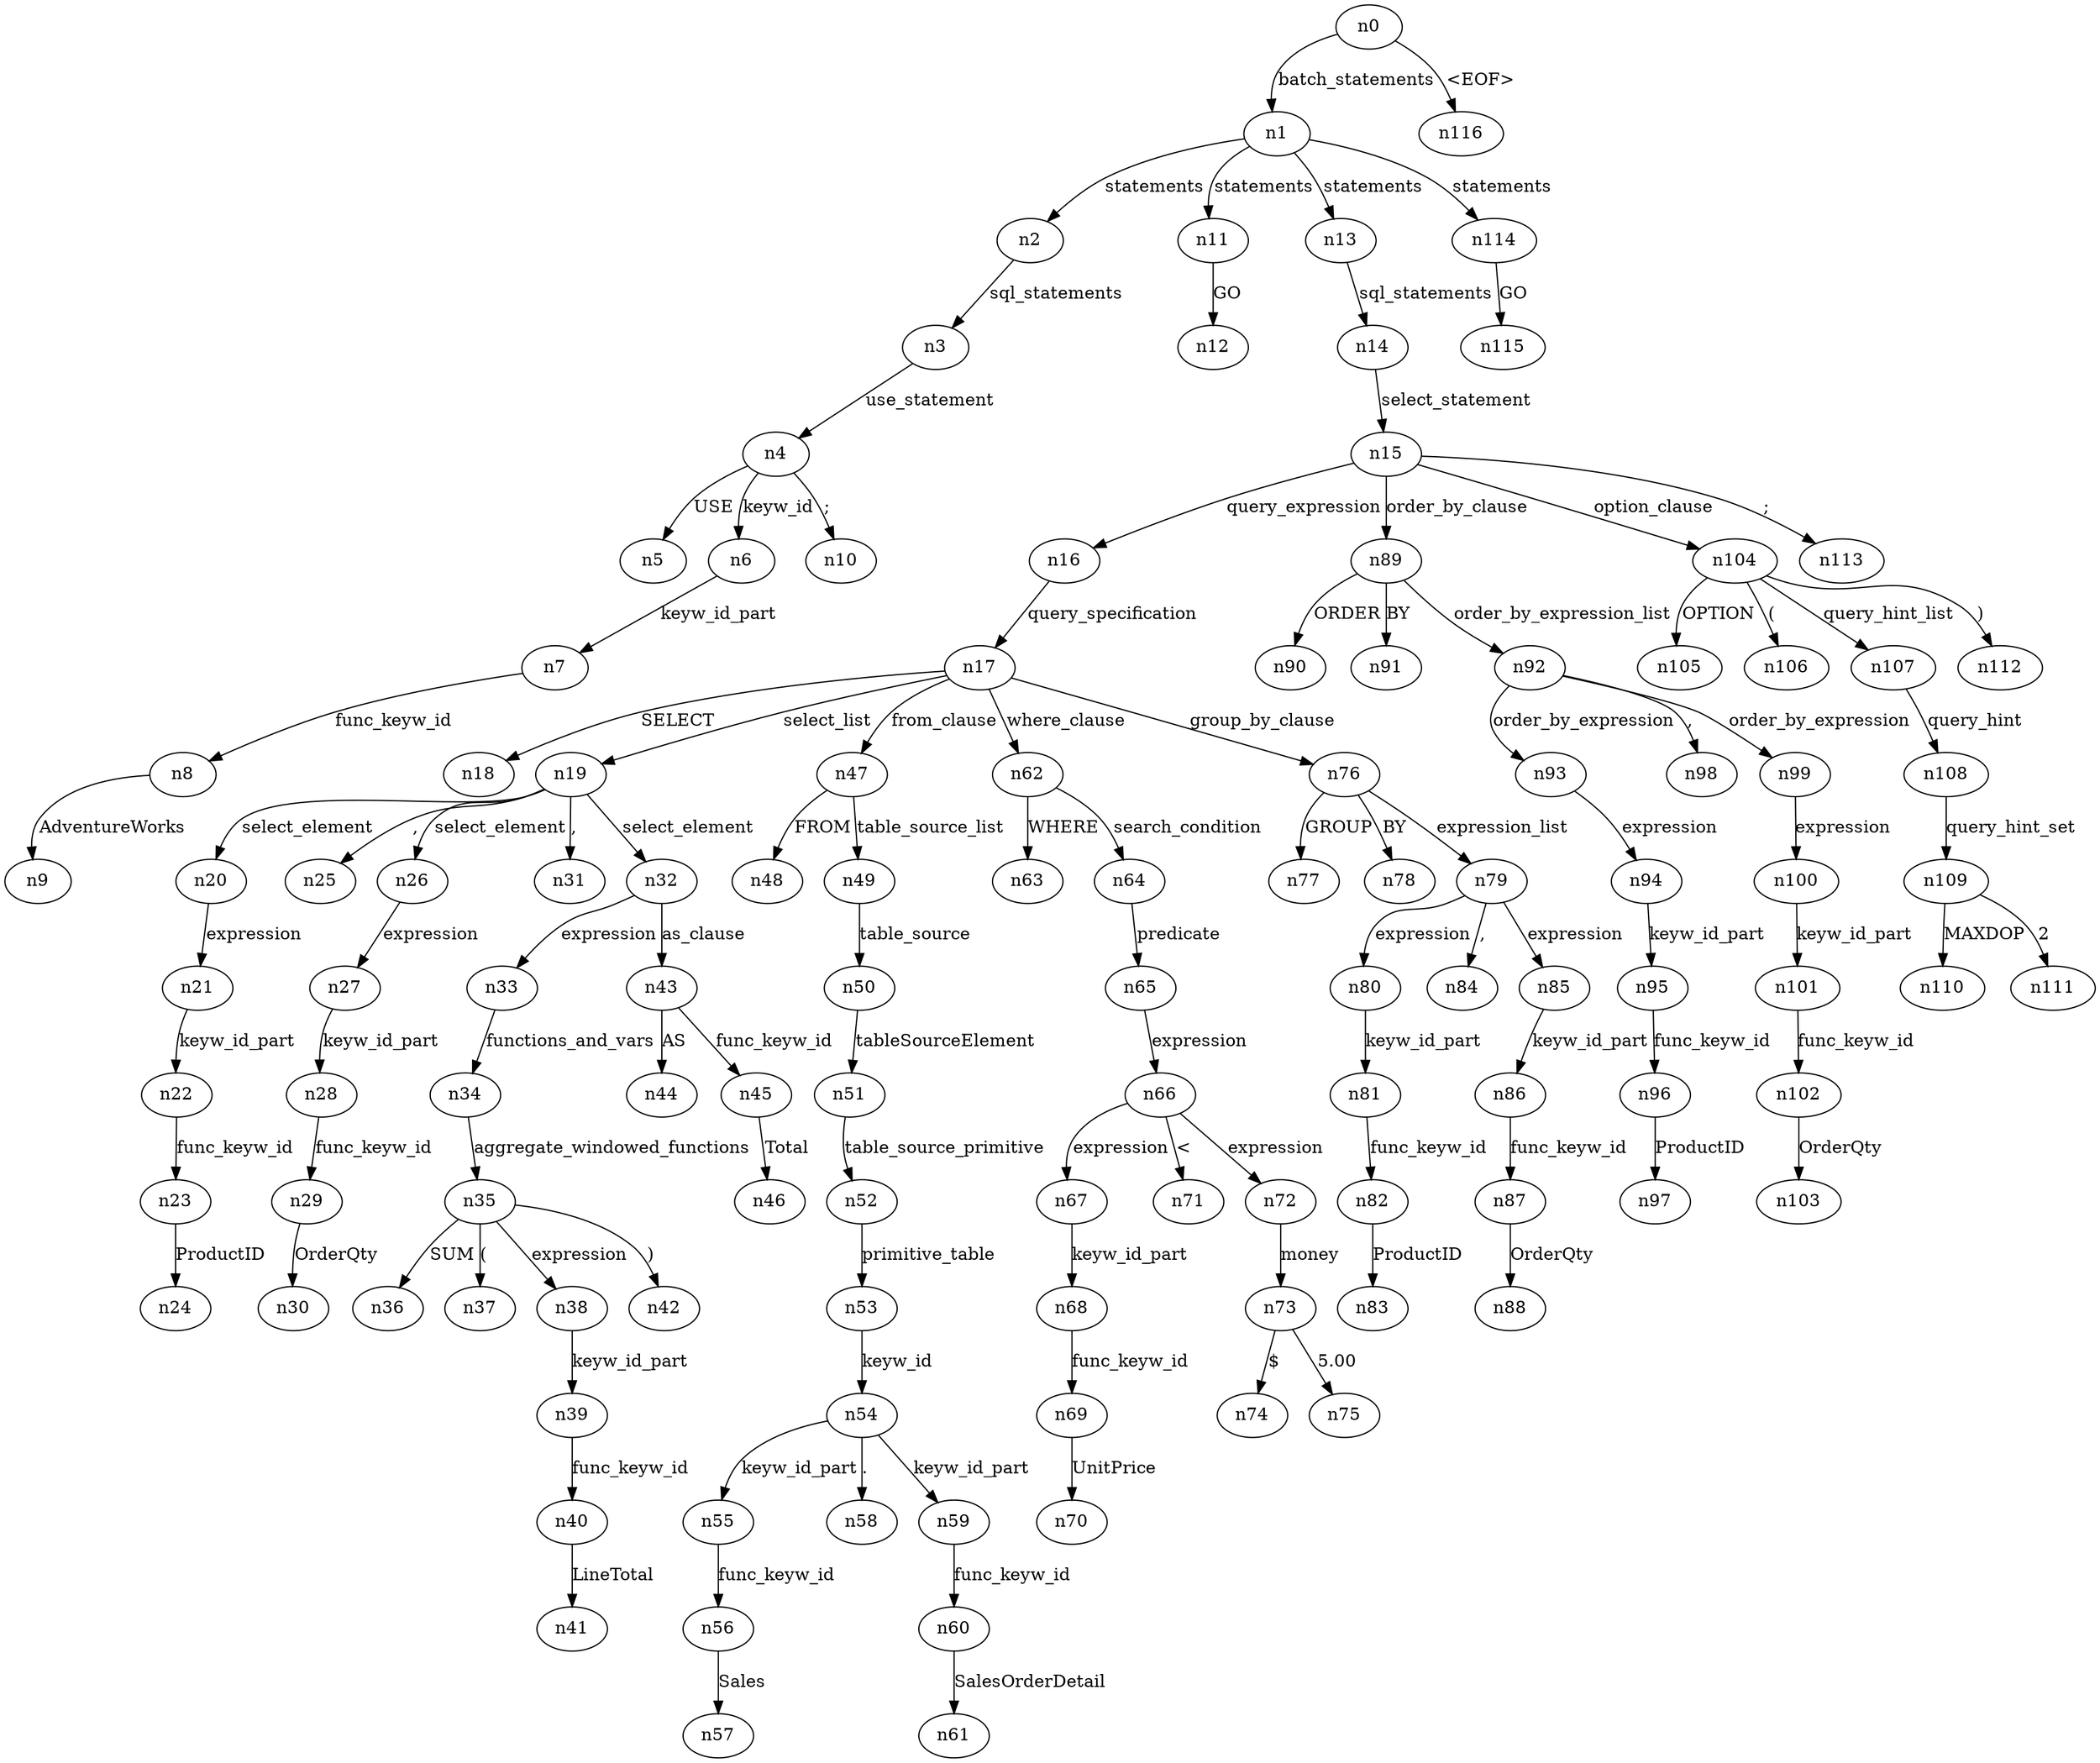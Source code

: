 digraph ParseTree {
  n0 -> n1 [label="batch_statements"];
  n1 -> n2 [label="statements"];
  n2 -> n3 [label="sql_statements"];
  n3 -> n4 [label="use_statement"];
  n4 -> n5 [label="USE"];
  n4 -> n6 [label="keyw_id"];
  n6 -> n7 [label="keyw_id_part"];
  n7 -> n8 [label="func_keyw_id"];
  n8 -> n9 [label="AdventureWorks"];
  n4 -> n10 [label=";"];
  n1 -> n11 [label="statements"];
  n11 -> n12 [label="GO"];
  n1 -> n13 [label="statements"];
  n13 -> n14 [label="sql_statements"];
  n14 -> n15 [label="select_statement"];
  n15 -> n16 [label="query_expression"];
  n16 -> n17 [label="query_specification"];
  n17 -> n18 [label="SELECT"];
  n17 -> n19 [label="select_list"];
  n19 -> n20 [label="select_element"];
  n20 -> n21 [label="expression"];
  n21 -> n22 [label="keyw_id_part"];
  n22 -> n23 [label="func_keyw_id"];
  n23 -> n24 [label="ProductID"];
  n19 -> n25 [label=","];
  n19 -> n26 [label="select_element"];
  n26 -> n27 [label="expression"];
  n27 -> n28 [label="keyw_id_part"];
  n28 -> n29 [label="func_keyw_id"];
  n29 -> n30 [label="OrderQty"];
  n19 -> n31 [label=","];
  n19 -> n32 [label="select_element"];
  n32 -> n33 [label="expression"];
  n33 -> n34 [label="functions_and_vars"];
  n34 -> n35 [label="aggregate_windowed_functions"];
  n35 -> n36 [label="SUM"];
  n35 -> n37 [label="("];
  n35 -> n38 [label="expression"];
  n38 -> n39 [label="keyw_id_part"];
  n39 -> n40 [label="func_keyw_id"];
  n40 -> n41 [label="LineTotal"];
  n35 -> n42 [label=")"];
  n32 -> n43 [label="as_clause"];
  n43 -> n44 [label="AS"];
  n43 -> n45 [label="func_keyw_id"];
  n45 -> n46 [label="Total"];
  n17 -> n47 [label="from_clause"];
  n47 -> n48 [label="FROM"];
  n47 -> n49 [label="table_source_list"];
  n49 -> n50 [label="table_source"];
  n50 -> n51 [label="tableSourceElement"];
  n51 -> n52 [label="table_source_primitive"];
  n52 -> n53 [label="primitive_table"];
  n53 -> n54 [label="keyw_id"];
  n54 -> n55 [label="keyw_id_part"];
  n55 -> n56 [label="func_keyw_id"];
  n56 -> n57 [label="Sales"];
  n54 -> n58 [label="."];
  n54 -> n59 [label="keyw_id_part"];
  n59 -> n60 [label="func_keyw_id"];
  n60 -> n61 [label="SalesOrderDetail"];
  n17 -> n62 [label="where_clause"];
  n62 -> n63 [label="WHERE"];
  n62 -> n64 [label="search_condition"];
  n64 -> n65 [label="predicate"];
  n65 -> n66 [label="expression"];
  n66 -> n67 [label="expression"];
  n67 -> n68 [label="keyw_id_part"];
  n68 -> n69 [label="func_keyw_id"];
  n69 -> n70 [label="UnitPrice"];
  n66 -> n71 [label="<"];
  n66 -> n72 [label="expression"];
  n72 -> n73 [label="money"];
  n73 -> n74 [label="$"];
  n73 -> n75 [label="5.00"];
  n17 -> n76 [label="group_by_clause"];
  n76 -> n77 [label="GROUP"];
  n76 -> n78 [label="BY"];
  n76 -> n79 [label="expression_list"];
  n79 -> n80 [label="expression"];
  n80 -> n81 [label="keyw_id_part"];
  n81 -> n82 [label="func_keyw_id"];
  n82 -> n83 [label="ProductID"];
  n79 -> n84 [label=","];
  n79 -> n85 [label="expression"];
  n85 -> n86 [label="keyw_id_part"];
  n86 -> n87 [label="func_keyw_id"];
  n87 -> n88 [label="OrderQty"];
  n15 -> n89 [label="order_by_clause"];
  n89 -> n90 [label="ORDER"];
  n89 -> n91 [label="BY"];
  n89 -> n92 [label="order_by_expression_list"];
  n92 -> n93 [label="order_by_expression"];
  n93 -> n94 [label="expression"];
  n94 -> n95 [label="keyw_id_part"];
  n95 -> n96 [label="func_keyw_id"];
  n96 -> n97 [label="ProductID"];
  n92 -> n98 [label=","];
  n92 -> n99 [label="order_by_expression"];
  n99 -> n100 [label="expression"];
  n100 -> n101 [label="keyw_id_part"];
  n101 -> n102 [label="func_keyw_id"];
  n102 -> n103 [label="OrderQty"];
  n15 -> n104 [label="option_clause"];
  n104 -> n105 [label="OPTION"];
  n104 -> n106 [label="("];
  n104 -> n107 [label="query_hint_list"];
  n107 -> n108 [label="query_hint"];
  n108 -> n109 [label="query_hint_set"];
  n109 -> n110 [label="MAXDOP"];
  n109 -> n111 [label="2"];
  n104 -> n112 [label=")"];
  n15 -> n113 [label=";"];
  n1 -> n114 [label="statements"];
  n114 -> n115 [label="GO"];
  n0 -> n116 [label="<EOF>"];
}